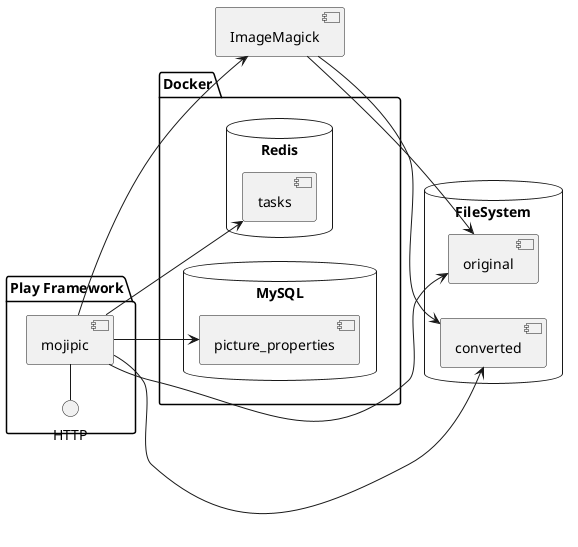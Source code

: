 @startuml
left to right direction

package "Play Framework" {
  HTTP - [mojipic]
}

package "Docker" {
  database "Redis" {
    [tasks]
  }

  database "MySQL" {
    [picture_properties]
  }
}

database "FileSystem" {
  [original]
  [converted]
}

[ImageMagick]

[mojipic] --> [original]
[mojipic] --> [ImageMagick]
[mojipic] --> [tasks]
[mojipic] --> [converted]
[mojipic] --> [picture_properties]
[ImageMagick] --> [original]
[ImageMagick] --> [converted]

@enduml